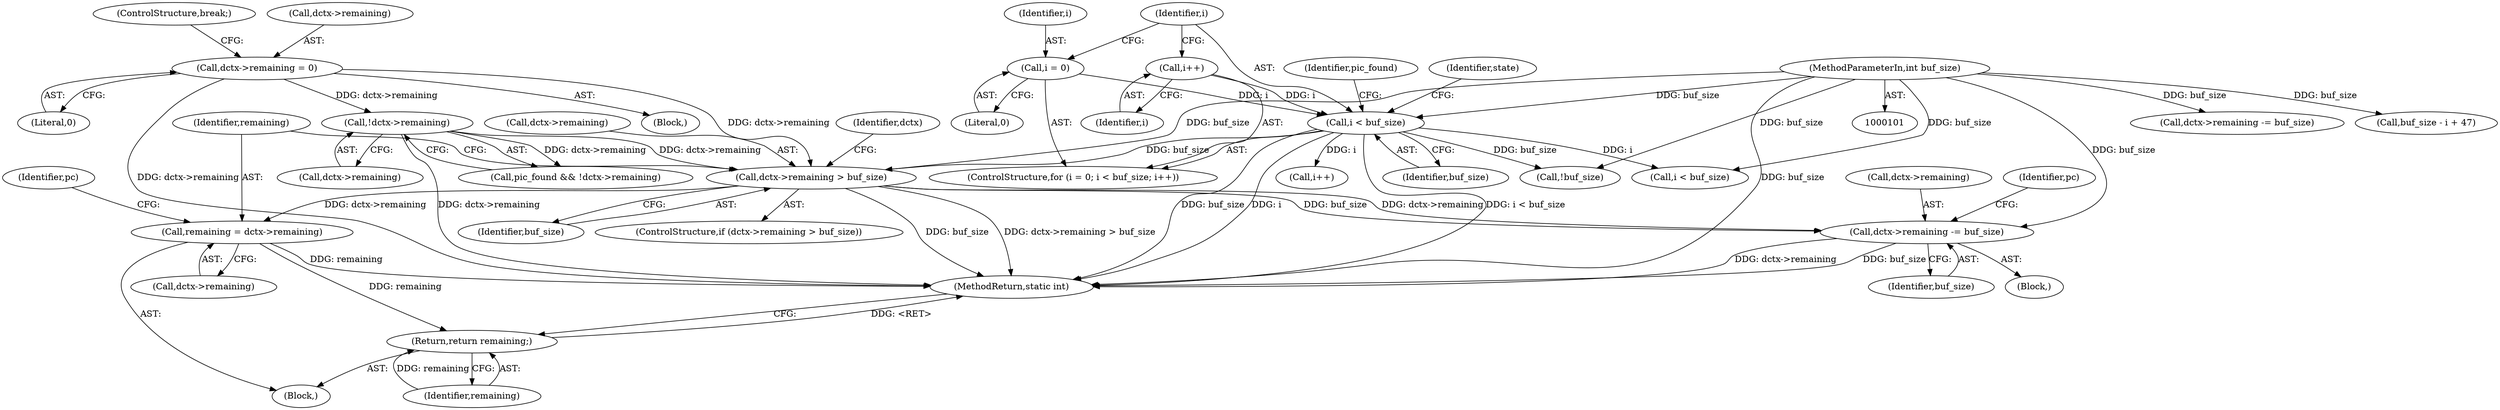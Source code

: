 digraph "0_FFmpeg_0a709e2a10b8288a0cc383547924ecfe285cef89@API" {
"1000338" [label="(Call,dctx->remaining > buf_size)"];
"1000163" [label="(Call,dctx->remaining = 0)"];
"1000172" [label="(Call,!dctx->remaining)"];
"1000137" [label="(Call,i < buf_size)"];
"1000140" [label="(Call,i++)"];
"1000134" [label="(Call,i = 0)"];
"1000104" [label="(MethodParameterIn,int buf_size)"];
"1000344" [label="(Call,dctx->remaining -= buf_size)"];
"1000352" [label="(Call,remaining = dctx->remaining)"];
"1000378" [label="(Return,return remaining;)"];
"1000173" [label="(Call,dctx->remaining)"];
"1000352" [label="(Call,remaining = dctx->remaining)"];
"1000141" [label="(Identifier,i)"];
"1000139" [label="(Identifier,buf_size)"];
"1000163" [label="(Call,dctx->remaining = 0)"];
"1000344" [label="(Call,dctx->remaining -= buf_size)"];
"1000345" [label="(Call,dctx->remaining)"];
"1000170" [label="(Call,pic_found && !dctx->remaining)"];
"1000168" [label="(ControlStructure,break;)"];
"1000348" [label="(Identifier,buf_size)"];
"1000136" [label="(Literal,0)"];
"1000137" [label="(Call,i < buf_size)"];
"1000346" [label="(Identifier,dctx)"];
"1000339" [label="(Call,dctx->remaining)"];
"1000342" [label="(Identifier,buf_size)"];
"1000133" [label="(ControlStructure,for (i = 0; i < buf_size; i++))"];
"1000153" [label="(Call,i++)"];
"1000152" [label="(Block,)"];
"1000337" [label="(ControlStructure,if (dctx->remaining > buf_size))"];
"1000328" [label="(Call,dctx->remaining -= buf_size)"];
"1000104" [label="(MethodParameterIn,int buf_size)"];
"1000338" [label="(Call,dctx->remaining > buf_size)"];
"1000379" [label="(Identifier,remaining)"];
"1000343" [label="(Block,)"];
"1000350" [label="(Block,)"];
"1000171" [label="(Identifier,pic_found)"];
"1000172" [label="(Call,!dctx->remaining)"];
"1000288" [label="(Call,buf_size - i + 47)"];
"1000144" [label="(Identifier,state)"];
"1000382" [label="(Identifier,pc)"];
"1000134" [label="(Call,i = 0)"];
"1000354" [label="(Call,dctx->remaining)"];
"1000378" [label="(Return,return remaining;)"];
"1000353" [label="(Identifier,remaining)"];
"1000135" [label="(Identifier,i)"];
"1000392" [label="(MethodReturn,static int)"];
"1000167" [label="(Literal,0)"];
"1000164" [label="(Call,dctx->remaining)"];
"1000183" [label="(Call,i < buf_size)"];
"1000359" [label="(Identifier,pc)"];
"1000140" [label="(Call,i++)"];
"1000178" [label="(Call,!buf_size)"];
"1000138" [label="(Identifier,i)"];
"1000338" -> "1000337"  [label="AST: "];
"1000338" -> "1000342"  [label="CFG: "];
"1000339" -> "1000338"  [label="AST: "];
"1000342" -> "1000338"  [label="AST: "];
"1000346" -> "1000338"  [label="CFG: "];
"1000353" -> "1000338"  [label="CFG: "];
"1000338" -> "1000392"  [label="DDG: dctx->remaining > buf_size"];
"1000338" -> "1000392"  [label="DDG: buf_size"];
"1000163" -> "1000338"  [label="DDG: dctx->remaining"];
"1000172" -> "1000338"  [label="DDG: dctx->remaining"];
"1000137" -> "1000338"  [label="DDG: buf_size"];
"1000104" -> "1000338"  [label="DDG: buf_size"];
"1000338" -> "1000344"  [label="DDG: buf_size"];
"1000338" -> "1000344"  [label="DDG: dctx->remaining"];
"1000338" -> "1000352"  [label="DDG: dctx->remaining"];
"1000163" -> "1000152"  [label="AST: "];
"1000163" -> "1000167"  [label="CFG: "];
"1000164" -> "1000163"  [label="AST: "];
"1000167" -> "1000163"  [label="AST: "];
"1000168" -> "1000163"  [label="CFG: "];
"1000163" -> "1000392"  [label="DDG: dctx->remaining"];
"1000163" -> "1000172"  [label="DDG: dctx->remaining"];
"1000172" -> "1000170"  [label="AST: "];
"1000172" -> "1000173"  [label="CFG: "];
"1000173" -> "1000172"  [label="AST: "];
"1000170" -> "1000172"  [label="CFG: "];
"1000172" -> "1000392"  [label="DDG: dctx->remaining"];
"1000172" -> "1000170"  [label="DDG: dctx->remaining"];
"1000137" -> "1000133"  [label="AST: "];
"1000137" -> "1000139"  [label="CFG: "];
"1000138" -> "1000137"  [label="AST: "];
"1000139" -> "1000137"  [label="AST: "];
"1000144" -> "1000137"  [label="CFG: "];
"1000171" -> "1000137"  [label="CFG: "];
"1000137" -> "1000392"  [label="DDG: buf_size"];
"1000137" -> "1000392"  [label="DDG: i"];
"1000137" -> "1000392"  [label="DDG: i < buf_size"];
"1000140" -> "1000137"  [label="DDG: i"];
"1000134" -> "1000137"  [label="DDG: i"];
"1000104" -> "1000137"  [label="DDG: buf_size"];
"1000137" -> "1000153"  [label="DDG: i"];
"1000137" -> "1000178"  [label="DDG: buf_size"];
"1000137" -> "1000183"  [label="DDG: i"];
"1000140" -> "1000133"  [label="AST: "];
"1000140" -> "1000141"  [label="CFG: "];
"1000141" -> "1000140"  [label="AST: "];
"1000138" -> "1000140"  [label="CFG: "];
"1000134" -> "1000133"  [label="AST: "];
"1000134" -> "1000136"  [label="CFG: "];
"1000135" -> "1000134"  [label="AST: "];
"1000136" -> "1000134"  [label="AST: "];
"1000138" -> "1000134"  [label="CFG: "];
"1000104" -> "1000101"  [label="AST: "];
"1000104" -> "1000392"  [label="DDG: buf_size"];
"1000104" -> "1000178"  [label="DDG: buf_size"];
"1000104" -> "1000183"  [label="DDG: buf_size"];
"1000104" -> "1000288"  [label="DDG: buf_size"];
"1000104" -> "1000328"  [label="DDG: buf_size"];
"1000104" -> "1000344"  [label="DDG: buf_size"];
"1000344" -> "1000343"  [label="AST: "];
"1000344" -> "1000348"  [label="CFG: "];
"1000345" -> "1000344"  [label="AST: "];
"1000348" -> "1000344"  [label="AST: "];
"1000382" -> "1000344"  [label="CFG: "];
"1000344" -> "1000392"  [label="DDG: buf_size"];
"1000344" -> "1000392"  [label="DDG: dctx->remaining"];
"1000352" -> "1000350"  [label="AST: "];
"1000352" -> "1000354"  [label="CFG: "];
"1000353" -> "1000352"  [label="AST: "];
"1000354" -> "1000352"  [label="AST: "];
"1000359" -> "1000352"  [label="CFG: "];
"1000352" -> "1000392"  [label="DDG: remaining"];
"1000352" -> "1000378"  [label="DDG: remaining"];
"1000378" -> "1000350"  [label="AST: "];
"1000378" -> "1000379"  [label="CFG: "];
"1000379" -> "1000378"  [label="AST: "];
"1000392" -> "1000378"  [label="CFG: "];
"1000378" -> "1000392"  [label="DDG: <RET>"];
"1000379" -> "1000378"  [label="DDG: remaining"];
}
